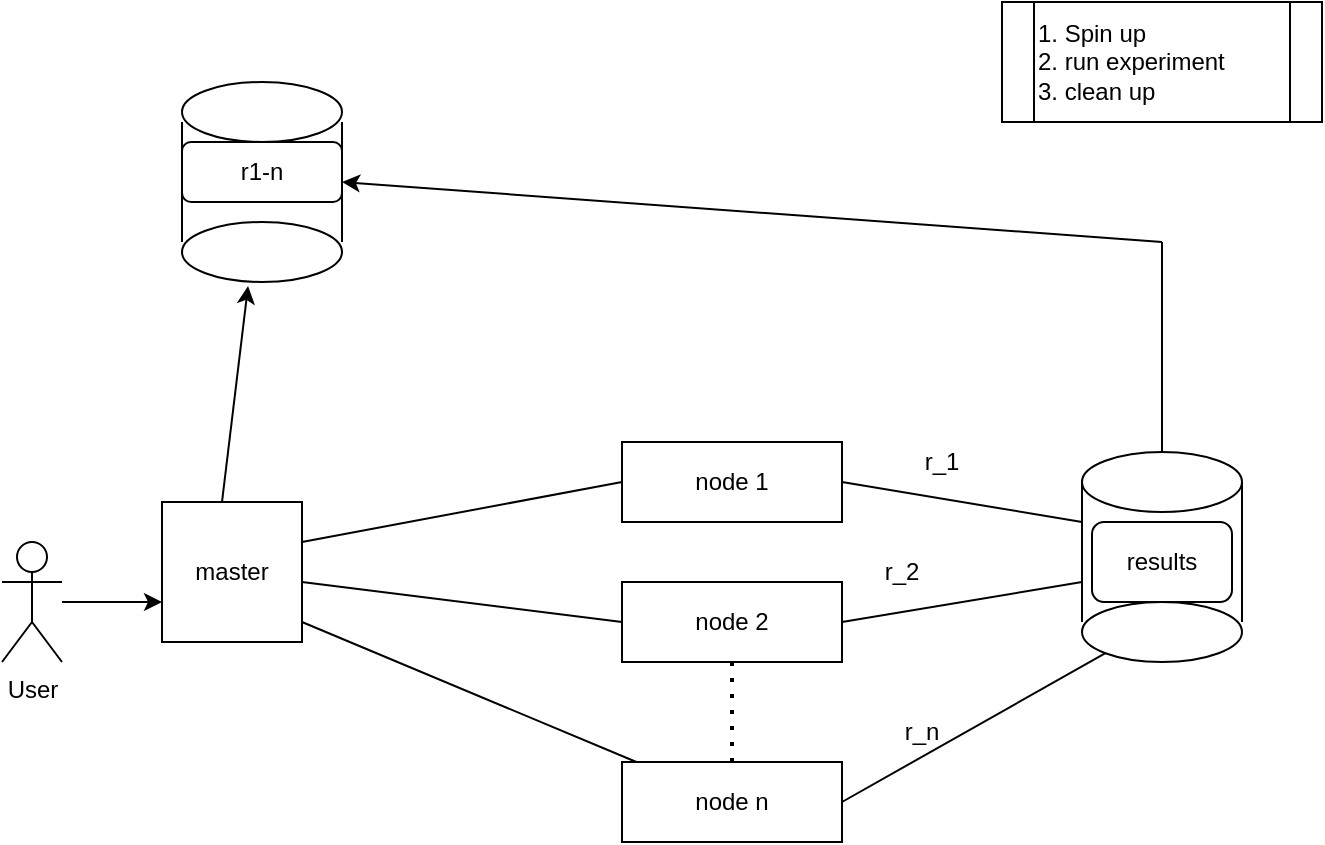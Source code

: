 <mxfile version="21.1.5" type="google">
  <diagram id="SS7efW-5bhZXye0rpt1I" name="Page-1">
    <mxGraphModel grid="1" page="1" gridSize="10" guides="1" tooltips="1" connect="1" arrows="1" fold="1" pageScale="1" pageWidth="850" pageHeight="1100" math="0" shadow="0">
      <root>
        <mxCell id="0" />
        <mxCell id="1" parent="0" />
        <mxCell id="k8CjyBUZSVzeCwG__JWy-4" value="node 1" style="rounded=0;whiteSpace=wrap;html=1;" vertex="1" parent="1">
          <mxGeometry x="380" y="290" width="110" height="40" as="geometry" />
        </mxCell>
        <mxCell id="k8CjyBUZSVzeCwG__JWy-5" value="node 2" style="rounded=0;whiteSpace=wrap;html=1;" vertex="1" parent="1">
          <mxGeometry x="380" y="360" width="110" height="40" as="geometry" />
        </mxCell>
        <mxCell id="k8CjyBUZSVzeCwG__JWy-6" value="node n" style="rounded=0;whiteSpace=wrap;html=1;" vertex="1" parent="1">
          <mxGeometry x="380" y="450" width="110" height="40" as="geometry" />
        </mxCell>
        <mxCell id="k8CjyBUZSVzeCwG__JWy-14" value="" style="endArrow=classic;html=1;rounded=0;" edge="1" parent="1">
          <mxGeometry width="50" height="50" relative="1" as="geometry">
            <mxPoint x="100" y="370" as="sourcePoint" />
            <mxPoint x="150" y="370" as="targetPoint" />
          </mxGeometry>
        </mxCell>
        <mxCell id="k8CjyBUZSVzeCwG__JWy-15" value="master" style="whiteSpace=wrap;html=1;aspect=fixed;" vertex="1" parent="1">
          <mxGeometry x="150" y="320" width="70" height="70" as="geometry" />
        </mxCell>
        <mxCell id="k8CjyBUZSVzeCwG__JWy-16" value="" style="endArrow=none;html=1;rounded=0;entryX=0;entryY=0.5;entryDx=0;entryDy=0;" edge="1" parent="1" target="k8CjyBUZSVzeCwG__JWy-4">
          <mxGeometry width="50" height="50" relative="1" as="geometry">
            <mxPoint x="220" y="340" as="sourcePoint" />
            <mxPoint x="270" y="290" as="targetPoint" />
          </mxGeometry>
        </mxCell>
        <mxCell id="k8CjyBUZSVzeCwG__JWy-17" value="" style="endArrow=none;html=1;rounded=0;entryX=0;entryY=0.5;entryDx=0;entryDy=0;" edge="1" parent="1" target="k8CjyBUZSVzeCwG__JWy-5">
          <mxGeometry width="50" height="50" relative="1" as="geometry">
            <mxPoint x="220" y="360" as="sourcePoint" />
            <mxPoint x="380" y="330" as="targetPoint" />
          </mxGeometry>
        </mxCell>
        <mxCell id="k8CjyBUZSVzeCwG__JWy-18" value="" style="endArrow=none;html=1;rounded=0;" edge="1" parent="1" target="k8CjyBUZSVzeCwG__JWy-6">
          <mxGeometry width="50" height="50" relative="1" as="geometry">
            <mxPoint x="220" y="380" as="sourcePoint" />
            <mxPoint x="270" y="330" as="targetPoint" />
          </mxGeometry>
        </mxCell>
        <mxCell id="k8CjyBUZSVzeCwG__JWy-19" value="" style="endArrow=none;dashed=1;html=1;dashPattern=1 3;strokeWidth=2;rounded=0;exitX=0.5;exitY=0;exitDx=0;exitDy=0;entryX=0.5;entryY=1;entryDx=0;entryDy=0;" edge="1" parent="1" source="k8CjyBUZSVzeCwG__JWy-6" target="k8CjyBUZSVzeCwG__JWy-5">
          <mxGeometry width="50" height="50" relative="1" as="geometry">
            <mxPoint x="390" y="450" as="sourcePoint" />
            <mxPoint x="440" y="400" as="targetPoint" />
          </mxGeometry>
        </mxCell>
        <mxCell id="k8CjyBUZSVzeCwG__JWy-20" value="" style="ellipse;whiteSpace=wrap;html=1;" vertex="1" parent="1">
          <mxGeometry x="160" y="110" width="80" height="30" as="geometry" />
        </mxCell>
        <mxCell id="k8CjyBUZSVzeCwG__JWy-21" value="" style="endArrow=none;html=1;rounded=0;" edge="1" parent="1">
          <mxGeometry width="50" height="50" relative="1" as="geometry">
            <mxPoint x="240" y="190" as="sourcePoint" />
            <mxPoint x="240" y="130" as="targetPoint" />
          </mxGeometry>
        </mxCell>
        <mxCell id="k8CjyBUZSVzeCwG__JWy-22" value="" style="endArrow=none;html=1;rounded=0;" edge="1" parent="1">
          <mxGeometry width="50" height="50" relative="1" as="geometry">
            <mxPoint x="160" y="190" as="sourcePoint" />
            <mxPoint x="160" y="130" as="targetPoint" />
          </mxGeometry>
        </mxCell>
        <mxCell id="k8CjyBUZSVzeCwG__JWy-24" value="" style="ellipse;whiteSpace=wrap;html=1;" vertex="1" parent="1">
          <mxGeometry x="160" y="180" width="80" height="30" as="geometry" />
        </mxCell>
        <mxCell id="k8CjyBUZSVzeCwG__JWy-25" value="r1-n" style="rounded=1;whiteSpace=wrap;html=1;" vertex="1" parent="1">
          <mxGeometry x="160" y="140" width="80" height="30" as="geometry" />
        </mxCell>
        <mxCell id="k8CjyBUZSVzeCwG__JWy-26" value="" style="endArrow=none;html=1;rounded=0;" edge="1" parent="1">
          <mxGeometry width="50" height="50" relative="1" as="geometry">
            <mxPoint x="490" y="310" as="sourcePoint" />
            <mxPoint x="610" y="330" as="targetPoint" />
          </mxGeometry>
        </mxCell>
        <mxCell id="k8CjyBUZSVzeCwG__JWy-27" value="" style="ellipse;whiteSpace=wrap;html=1;" vertex="1" parent="1">
          <mxGeometry x="610" y="295" width="80" height="30" as="geometry" />
        </mxCell>
        <mxCell id="k8CjyBUZSVzeCwG__JWy-28" value="" style="endArrow=none;html=1;rounded=0;" edge="1" parent="1">
          <mxGeometry width="50" height="50" relative="1" as="geometry">
            <mxPoint x="610" y="380" as="sourcePoint" />
            <mxPoint x="610" y="310" as="targetPoint" />
          </mxGeometry>
        </mxCell>
        <mxCell id="k8CjyBUZSVzeCwG__JWy-29" value="" style="endArrow=none;html=1;rounded=0;" edge="1" parent="1">
          <mxGeometry width="50" height="50" relative="1" as="geometry">
            <mxPoint x="690" y="380" as="sourcePoint" />
            <mxPoint x="690" y="310" as="targetPoint" />
          </mxGeometry>
        </mxCell>
        <mxCell id="k8CjyBUZSVzeCwG__JWy-30" value="" style="ellipse;whiteSpace=wrap;html=1;" vertex="1" parent="1">
          <mxGeometry x="610" y="370" width="80" height="30" as="geometry" />
        </mxCell>
        <mxCell id="k8CjyBUZSVzeCwG__JWy-31" value="" style="endArrow=none;html=1;rounded=0;" edge="1" parent="1">
          <mxGeometry width="50" height="50" relative="1" as="geometry">
            <mxPoint x="490" y="380" as="sourcePoint" />
            <mxPoint x="610" y="360" as="targetPoint" />
          </mxGeometry>
        </mxCell>
        <mxCell id="k8CjyBUZSVzeCwG__JWy-32" value="" style="endArrow=none;html=1;rounded=0;entryX=0;entryY=1;entryDx=0;entryDy=0;" edge="1" parent="1" target="k8CjyBUZSVzeCwG__JWy-30">
          <mxGeometry width="50" height="50" relative="1" as="geometry">
            <mxPoint x="490" y="470" as="sourcePoint" />
            <mxPoint x="610" y="490" as="targetPoint" />
          </mxGeometry>
        </mxCell>
        <mxCell id="k8CjyBUZSVzeCwG__JWy-33" value="r_n" style="text;html=1;strokeColor=none;fillColor=none;align=center;verticalAlign=middle;whiteSpace=wrap;rounded=0;" vertex="1" parent="1">
          <mxGeometry x="500" y="420" width="60" height="30" as="geometry" />
        </mxCell>
        <mxCell id="k8CjyBUZSVzeCwG__JWy-38" value="r_2" style="text;html=1;strokeColor=none;fillColor=none;align=center;verticalAlign=middle;whiteSpace=wrap;rounded=0;" vertex="1" parent="1">
          <mxGeometry x="490" y="340" width="60" height="30" as="geometry" />
        </mxCell>
        <mxCell id="k8CjyBUZSVzeCwG__JWy-40" value="r_1" style="text;html=1;strokeColor=none;fillColor=none;align=center;verticalAlign=middle;whiteSpace=wrap;rounded=0;" vertex="1" parent="1">
          <mxGeometry x="510" y="285" width="60" height="30" as="geometry" />
        </mxCell>
        <mxCell id="k8CjyBUZSVzeCwG__JWy-41" value="" style="endArrow=classic;html=1;rounded=0;entryX=0.413;entryY=1.067;entryDx=0;entryDy=0;entryPerimeter=0;" edge="1" parent="1" target="k8CjyBUZSVzeCwG__JWy-24">
          <mxGeometry width="50" height="50" relative="1" as="geometry">
            <mxPoint x="180" y="320" as="sourcePoint" />
            <mxPoint x="230" y="270" as="targetPoint" />
          </mxGeometry>
        </mxCell>
        <mxCell id="k8CjyBUZSVzeCwG__JWy-42" value="" style="endArrow=none;html=1;rounded=0;" edge="1" parent="1">
          <mxGeometry width="50" height="50" relative="1" as="geometry">
            <mxPoint x="650" y="295" as="sourcePoint" />
            <mxPoint x="650" y="190" as="targetPoint" />
          </mxGeometry>
        </mxCell>
        <mxCell id="k8CjyBUZSVzeCwG__JWy-43" value="" style="endArrow=classic;html=1;rounded=0;" edge="1" parent="1">
          <mxGeometry width="50" height="50" relative="1" as="geometry">
            <mxPoint x="650" y="190" as="sourcePoint" />
            <mxPoint x="240" y="160" as="targetPoint" />
          </mxGeometry>
        </mxCell>
        <mxCell id="k8CjyBUZSVzeCwG__JWy-44" value="results" style="rounded=1;whiteSpace=wrap;html=1;" vertex="1" parent="1">
          <mxGeometry x="615" y="330" width="70" height="40" as="geometry" />
        </mxCell>
        <mxCell id="k8CjyBUZSVzeCwG__JWy-46" value="&lt;div align=&quot;left&quot;&gt;1. Spin up &lt;br&gt;&lt;/div&gt;&lt;div align=&quot;left&quot;&gt;2. run experiment&lt;/div&gt;&lt;div align=&quot;left&quot;&gt;3. clean up&lt;br&gt;&lt;/div&gt;" style="shape=process;whiteSpace=wrap;html=1;backgroundOutline=1;align=left;" vertex="1" parent="1">
          <mxGeometry x="570" y="70" width="160" height="60" as="geometry" />
        </mxCell>
        <mxCell id="yMTUXLd_rL6L0uaMYQoi-2" value="User" style="shape=umlActor;verticalLabelPosition=bottom;verticalAlign=top;html=1;outlineConnect=0;" vertex="1" parent="1">
          <mxGeometry x="70" y="340" width="30" height="60" as="geometry" />
        </mxCell>
      </root>
    </mxGraphModel>
  </diagram>
</mxfile>
